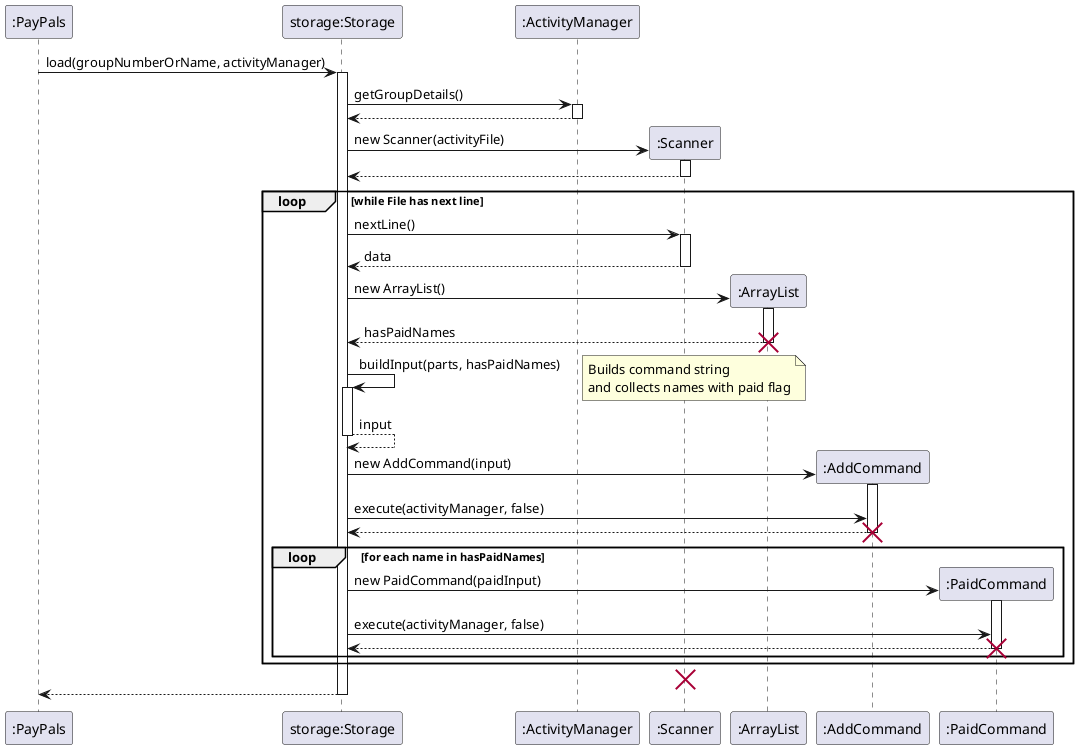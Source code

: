 @startuml

participant ":PayPals" as PP
participant "storage:Storage" as S
participant ":ActivityManager" as AM
participant ":Scanner" as Sc
participant ":ArrayList" as AL
participant ":AddCommand" as AC
participant ":PaidCommand" as PC

PP -> S: load(groupNumberOrName, activityManager)
activate S
S -> AM: getGroupDetails()
activate AM
return
S -> Sc **: new Scanner(activityFile)
activate Sc
return

loop while File has next line

    S -> Sc: nextLine()
    activate Sc
    return data

    S -> AL ** : new ArrayList()
    activate AL
    return hasPaidNames
    destroy AL

    S -> S: buildInput(parts, hasPaidNames)
    activate S
    note right: Builds command string\nand collects names with paid flag
    return input

    S -> AC ** : new AddCommand(input)
    activate AC
    S -> AC: execute(activityManager, false)
    return
    destroy AC

    loop for each name in hasPaidNames
        S -> PC **: new PaidCommand(paidInput)
        activate PC
        S -> PC: execute(activityManager, false)
        return
        destroy PC
    end
end

destroy Sc
return

@enduml